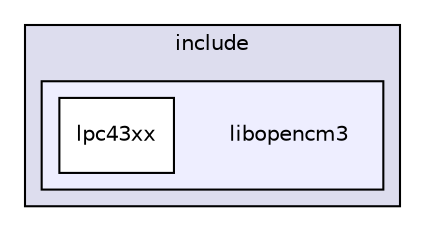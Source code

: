 digraph "/home/esdentem/projects/libopencm3/libopencm3-git/include/libopencm3/" {
  compound=true
  node [ fontsize="10", fontname="Helvetica"];
  edge [ labelfontsize="10", labelfontname="Helvetica"];
  subgraph clusterdir_d44c64559bbebec7f509842c48db8b23 {
    graph [ bgcolor="#ddddee", pencolor="black", label="include" fontname="Helvetica", fontsize="10", URL="dir_d44c64559bbebec7f509842c48db8b23.html"]
  subgraph clusterdir_6a7820b97a7704ff85bcff20dea7ce23 {
    graph [ bgcolor="#eeeeff", pencolor="black", label="" URL="dir_6a7820b97a7704ff85bcff20dea7ce23.html"];
    dir_6a7820b97a7704ff85bcff20dea7ce23 [shape=plaintext label="libopencm3"];
    dir_12cbe415035b10731c6746d0c7b754c9 [shape=box label="lpc43xx" color="black" fillcolor="white" style="filled" URL="dir_12cbe415035b10731c6746d0c7b754c9.html"];
  }
  }
}
